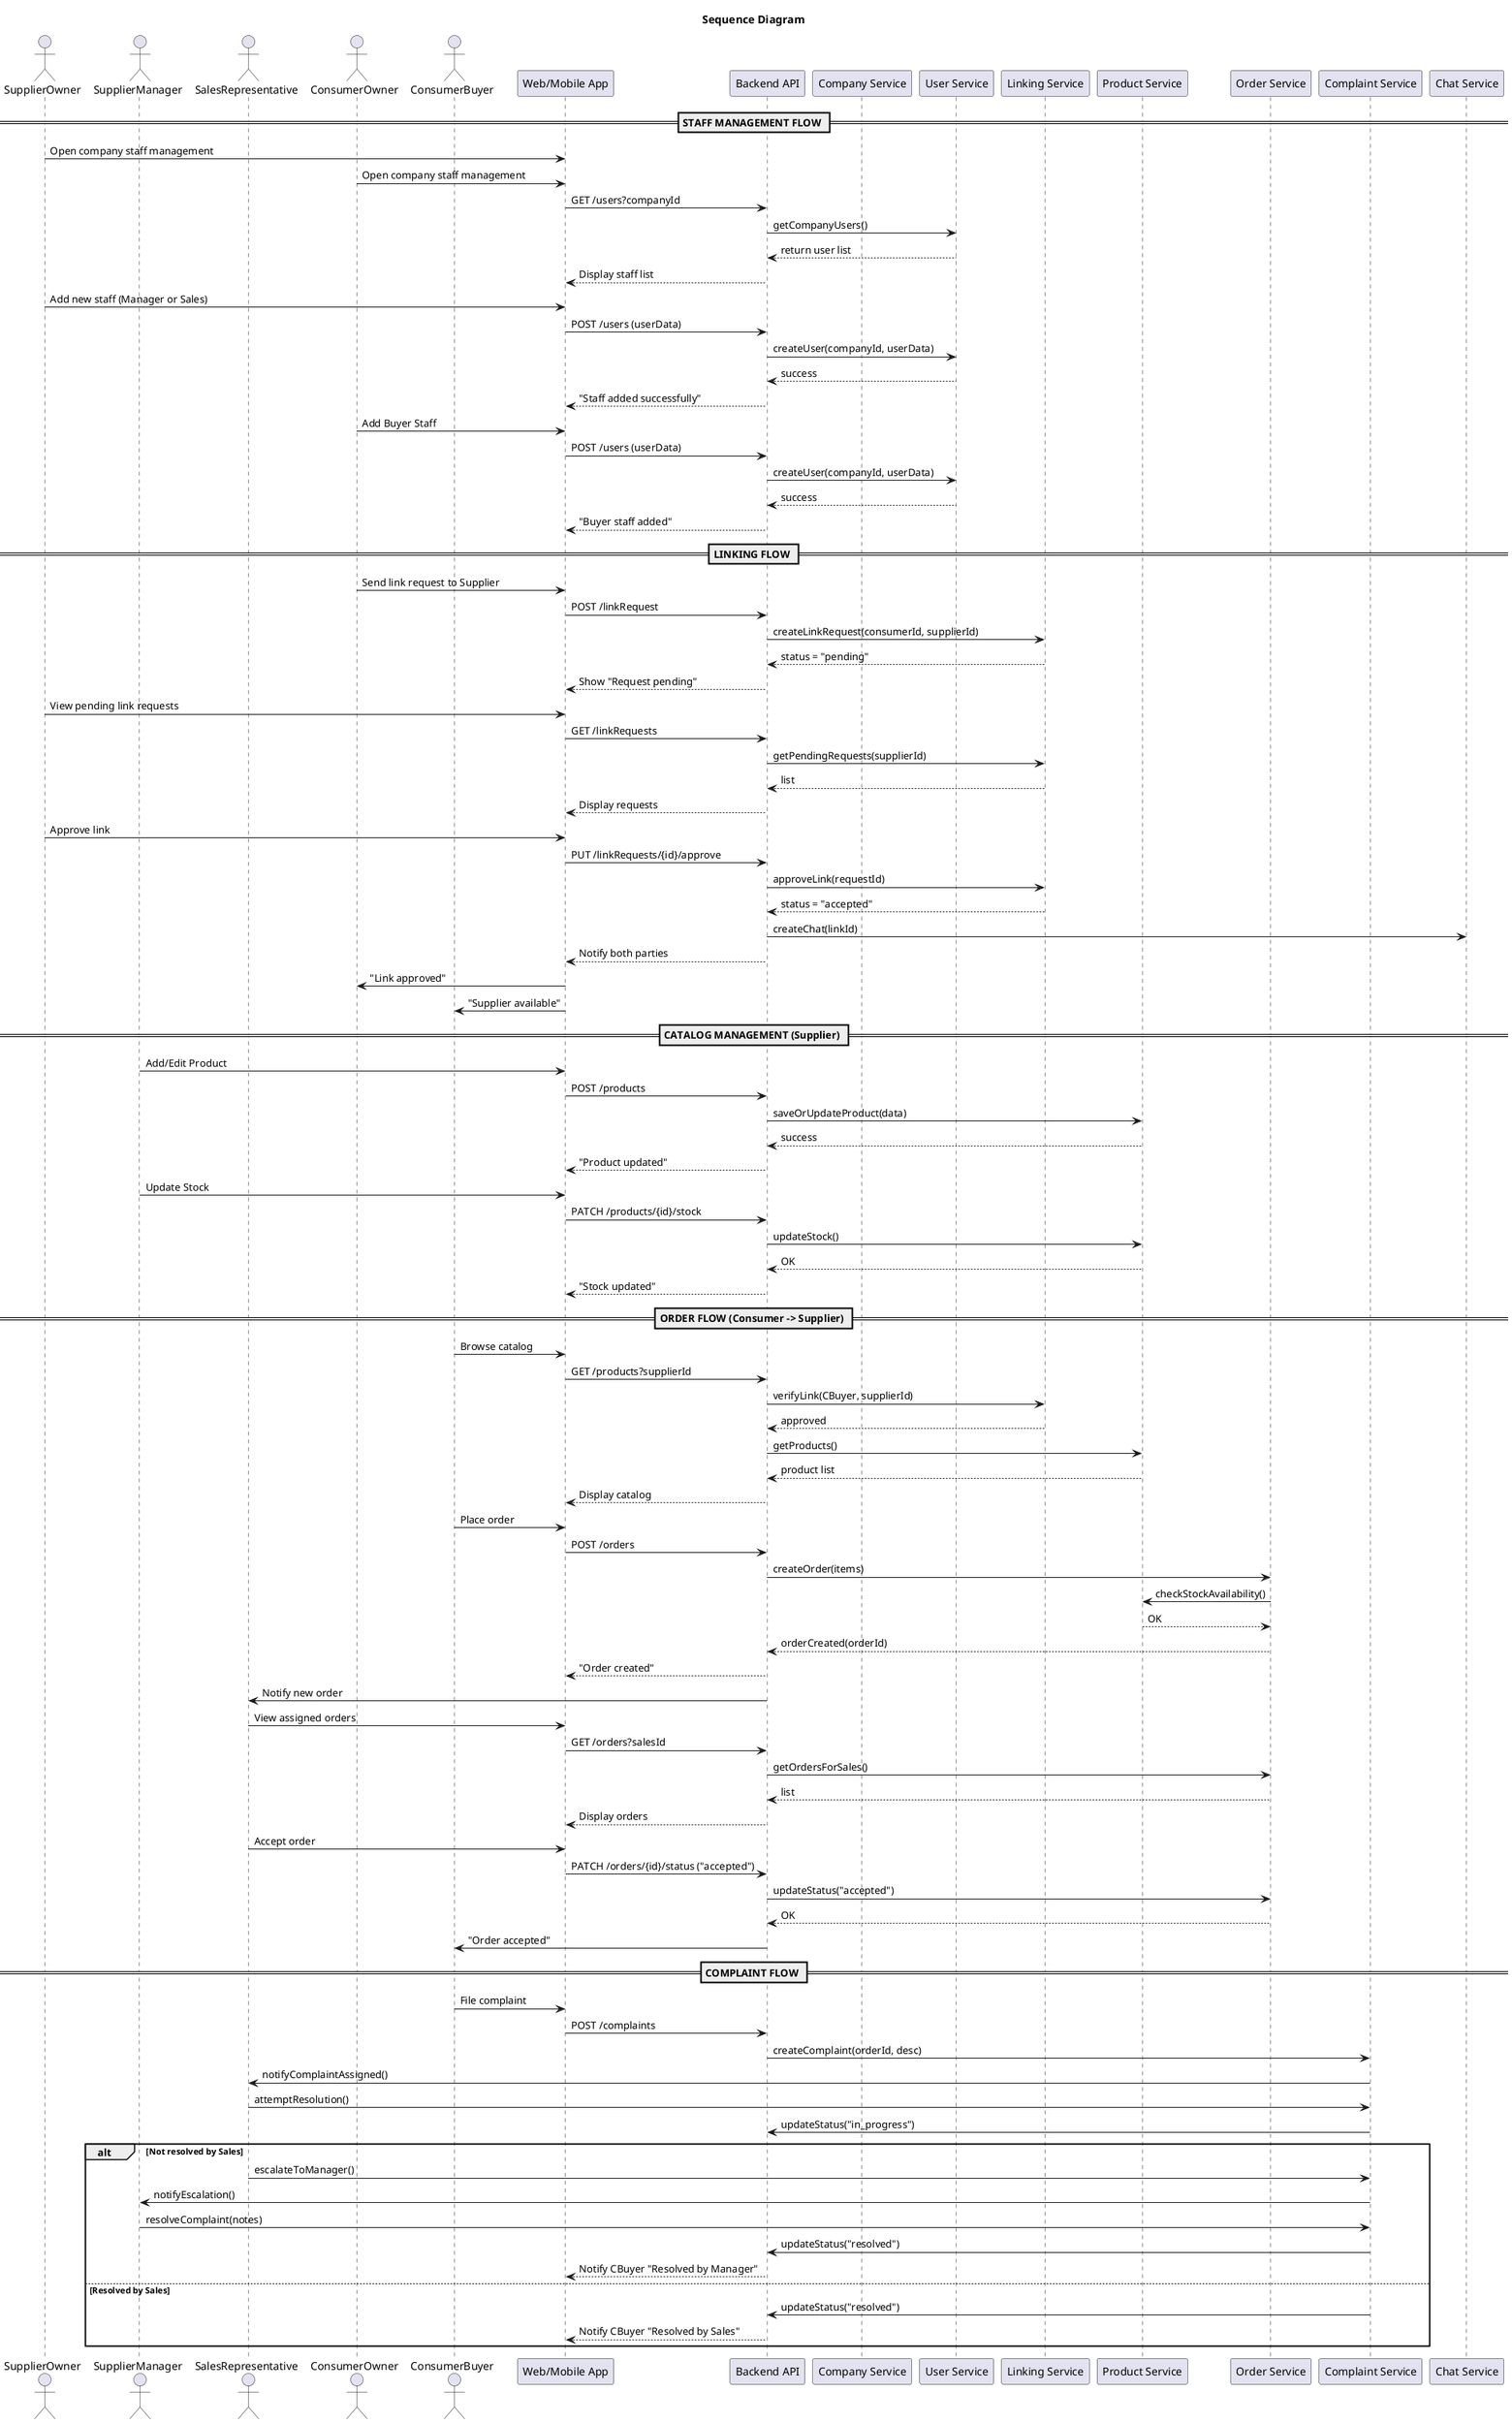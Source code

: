 @startuml
title Sequence Diagram

actor SupplierOwner as SOwner
actor SupplierManager as SManager
actor SalesRepresentative as Sales
actor ConsumerOwner as COwner
actor ConsumerBuyer as CBuyer

participant "Web/Mobile App" as App
participant "Backend API" as API
participant "Company Service" as CompanySvc
participant "User Service" as UserSvc
participant "Linking Service" as LinkSvc
participant "Product Service" as ProductSvc
participant "Order Service" as OrderSvc
participant "Complaint Service" as ComplaintSvc
participant "Chat Service" as ChatSvc



== STAFF MANAGEMENT FLOW ==

SOwner -> App: Open company staff management
COwner -> App: Open company staff management
App -> API: GET /users?companyId
API -> UserSvc: getCompanyUsers()
UserSvc --> API: return user list
API --> App: Display staff list

SOwner -> App: Add new staff (Manager or Sales)
App -> API: POST /users (userData)
API -> UserSvc: createUser(companyId, userData)
UserSvc --> API: success
API --> App: "Staff added successfully"

COwner -> App: Add Buyer Staff
App -> API: POST /users (userData)
API -> UserSvc: createUser(companyId, userData)
UserSvc --> API: success
API --> App: "Buyer staff added"



== LINKING FLOW ==

COwner -> App: Send link request to Supplier
App -> API: POST /linkRequest
API -> LinkSvc: createLinkRequest(consumerId, supplierId)
LinkSvc --> API: status = "pending"
API --> App: Show "Request pending"

SOwner -> App: View pending link requests
App -> API: GET /linkRequests
API -> LinkSvc: getPendingRequests(supplierId)
LinkSvc --> API: list
API --> App: Display requests

SOwner -> App: Approve link
App -> API: PUT /linkRequests/{id}/approve
API -> LinkSvc: approveLink(requestId)
LinkSvc --> API: status = "accepted"
API -> ChatSvc: createChat(linkId)
API --> App: Notify both parties
App -> COwner: "Link approved"
App -> CBuyer: "Supplier available"



== CATALOG MANAGEMENT (Supplier) ==

SManager -> App: Add/Edit Product
App -> API: POST /products
API -> ProductSvc: saveOrUpdateProduct(data)
ProductSvc --> API: success
API --> App: "Product updated"

SManager -> App: Update Stock
App -> API: PATCH /products/{id}/stock
API -> ProductSvc: updateStock()
ProductSvc --> API: OK
API --> App: "Stock updated"



== ORDER FLOW (Consumer -> Supplier) ==

CBuyer -> App: Browse catalog
App -> API: GET /products?supplierId
API -> LinkSvc: verifyLink(CBuyer, supplierId)
LinkSvc --> API: approved
API -> ProductSvc: getProducts()
ProductSvc --> API: product list
API --> App: Display catalog

CBuyer -> App: Place order
App -> API: POST /orders
API -> OrderSvc: createOrder(items)
OrderSvc -> ProductSvc: checkStockAvailability()
ProductSvc --> OrderSvc: OK
OrderSvc --> API: orderCreated(orderId)
API --> App: "Order created"
API -> Sales: Notify new order

Sales -> App: View assigned orders
App -> API: GET /orders?salesId
API -> OrderSvc: getOrdersForSales()
OrderSvc --> API: list
API --> App: Display orders

Sales -> App: Accept order
App -> API: PATCH /orders/{id}/status ("accepted")
API -> OrderSvc: updateStatus("accepted")
OrderSvc --> API: OK
API -> CBuyer: "Order accepted"



== COMPLAINT FLOW ==

CBuyer -> App: File complaint
App -> API: POST /complaints
API -> ComplaintSvc: createComplaint(orderId, desc)
ComplaintSvc -> Sales: notifyComplaintAssigned()

Sales -> ComplaintSvc: attemptResolution()
ComplaintSvc -> API: updateStatus("in_progress")

alt Not resolved by Sales
    Sales -> ComplaintSvc: escalateToManager()
    ComplaintSvc -> SManager: notifyEscalation()
    SManager -> ComplaintSvc: resolveComplaint(notes)
    ComplaintSvc -> API: updateStatus("resolved")
    API --> App: Notify CBuyer "Resolved by Manager"
else Resolved by Sales
    ComplaintSvc -> API: updateStatus("resolved")
    API --> App: Notify CBuyer "Resolved by Sales"
end

@enduml
